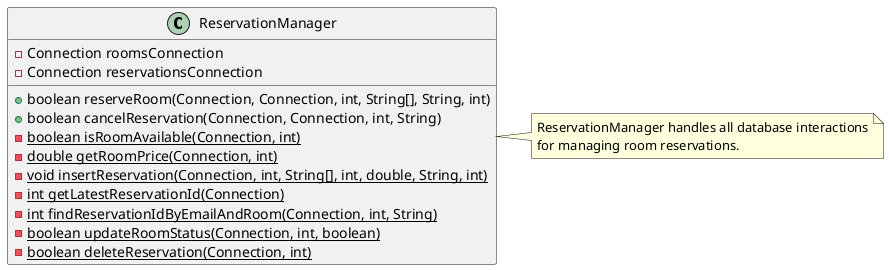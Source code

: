 @startuml
class ReservationManager {
    - Connection roomsConnection
    - Connection reservationsConnection

    + boolean reserveRoom(Connection, Connection, int, String[], String, int)
    + boolean cancelReservation(Connection, Connection, int, String)
    {static} - boolean isRoomAvailable(Connection, int)
    {static} - double getRoomPrice(Connection, int)
    {static} - void insertReservation(Connection, int, String[], int, double, String, int)
    {static} - int getLatestReservationId(Connection)
    {static} - int findReservationIdByEmailAndRoom(Connection, int, String)
    {static} - boolean updateRoomStatus(Connection, int, boolean)
    {static} - boolean deleteReservation(Connection, int)
}

note right of ReservationManager
  ReservationManager handles all database interactions
  for managing room reservations.
end note
@enduml
